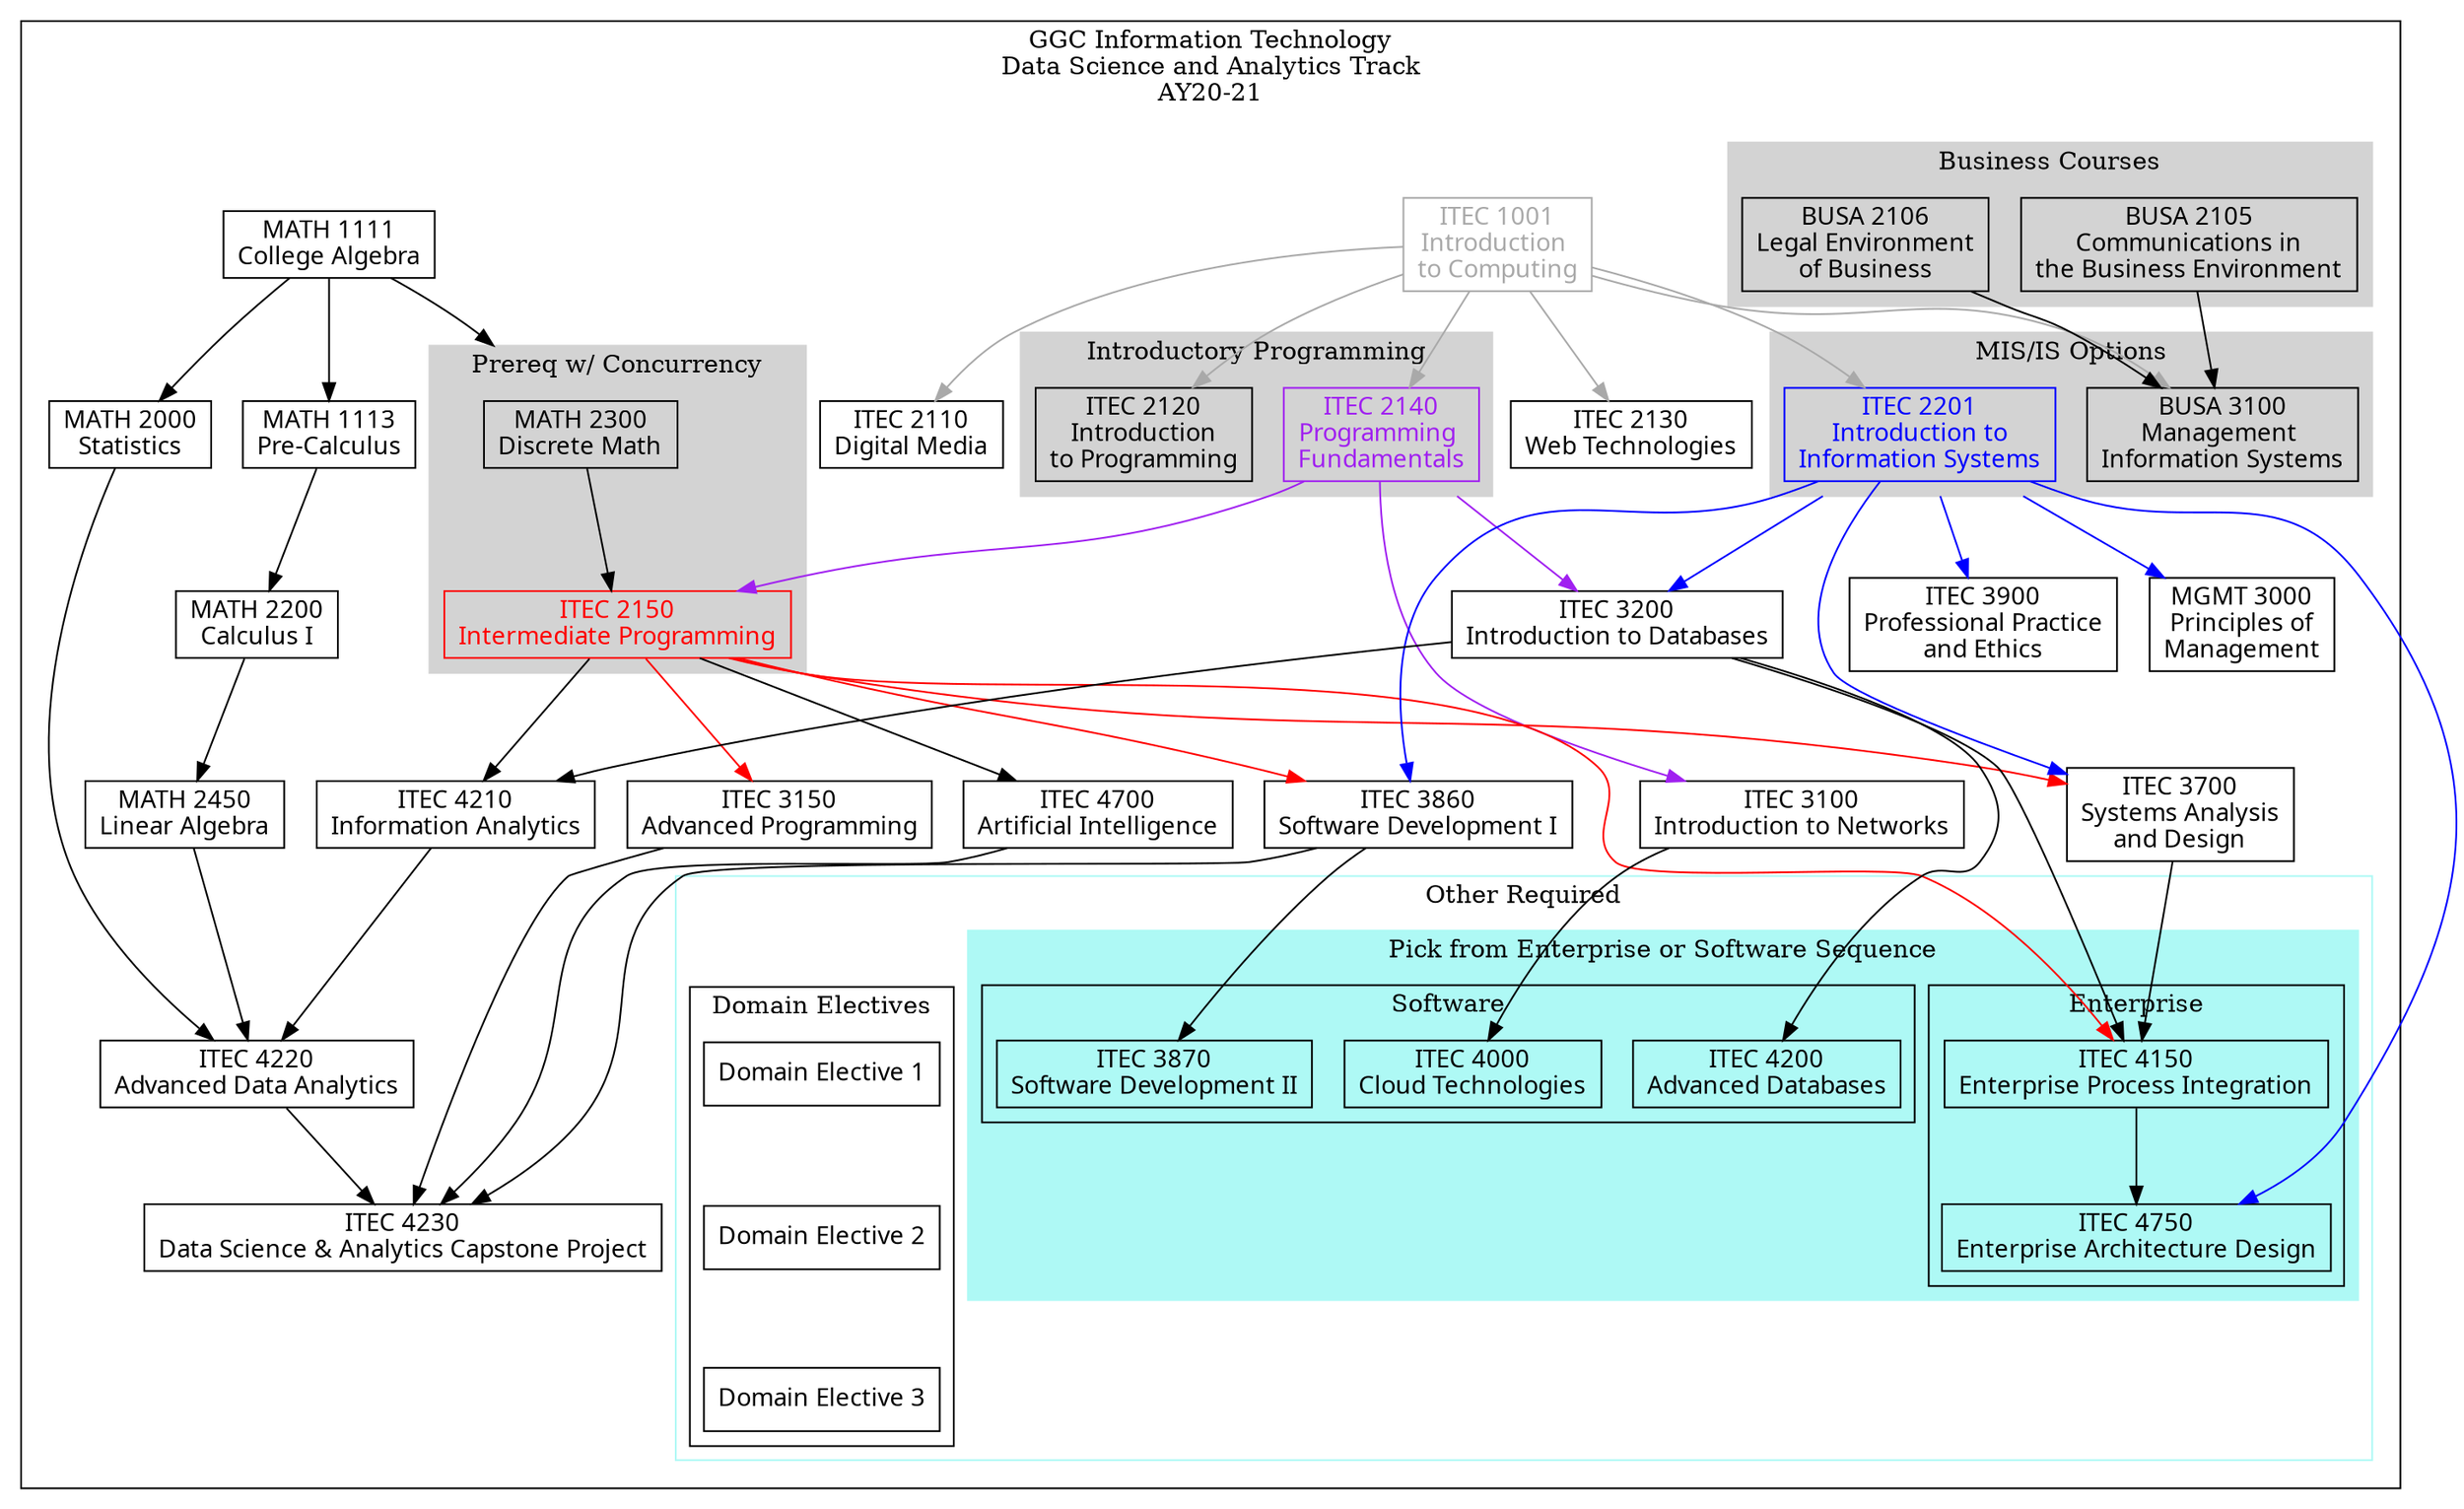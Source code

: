 digraph G {

    node [shape = record, fontname="Sans serif" fontsize="14"];
    compound = true //  needed to link clusters and nodes
    splines = true
    ranksep=0.75

     // All
    itec1001[label = "ITEC 1001\nIntroduction \nto Computing" color=darkgray fontcolor=darkgray]
    itec2110[label = "ITEC 2110\nDigital Media"]
    itec2120[label = "ITEC 2120\nIntroduction\nto Programming"]
    itec2130[label = "ITEC 2130\nWeb Technologies"]
    itec2140[label = "ITEC 2140\nProgramming \nFundamentals" color=purple fontcolor=purple]
    itec2150[label = "ITEC 2150\nIntermediate Programming" color=red fontcolor=red]
    itec2201[label = "ITEC 2201\nIntroduction to\nInformation Systems" color=blue fontcolor=blue]
    itec3100[label = "ITEC 3100\nIntroduction to Networks"]
    itec3200[label = "ITEC 3200\nIntroduction to Databases"]
    itec3900[label = "ITEC 3900\nProfessional Practice\nand Ethics"]
    busa2105[label = "BUSA 2105\nCommunications in\nthe Business Environment"]
    busa2106[label = "BUSA 2106\nLegal Environment\nof Business"]
    busa3100[label = "BUSA 3100\nManagement \nInformation Systems"]
    math1111[label = "MATH 1111\nCollege Algebra"]
    math1113[label = "MATH 1113\nPre-Calculus"]
    math2300[label = "MATH 2300\nDiscrete Math"]
    math2000[label = "MATH 2000\nStatistics"]
    math2200[label = "MATH 2200\nCalculus I"]
    mgmt3000[label = "MGMT 3000\nPrinciples of\nManagement"]

    // Data Science and Analytics
    itec3150[label = "ITEC 3150\nAdvanced Programming"]
    itec3700[label = "ITEC 3700\nSystems Analysis\nand Design"]
    itec3860[label = "ITEC 3860\nSoftware Development I"]
    itec3870[label = "ITEC 3870\nSoftware Development II"]
    itec4150[label = "ITEC 4150\nEnterprise Process Integration"]
    itec4000[label = "ITEC 4000\nCloud Technologies"]
    itec4200[label = "ITEC 4200\nAdvanced Databases"]
    itec4210[label = "ITEC 4210\nInformation Analytics"]
    itec4220[label = "ITEC 4220\nAdvanced Data Analytics"]
    itec4230[label = "ITEC 4230\nData Science & Analytics Capstone Project"]
    itec4750[label = "ITEC 4750\nEnterprise Architecture Design"]
    itec4700[label = "ITEC 4700\nArtificial Intelligence"]
    domain1[label = "Domain Elective 1"]
    domain2[label = "Domain Elective 2"]
    domain3[label = "Domain Elective 3"]
    math2450[label = "MATH 2450\nLinear Algebra"]


    subgraph clusterdsa {
        label="GGC Information Technology\nData Science and Analytics Track\nAY20-21"

        subgraph clusterrequired {
            label=""
            node [style=filled];
            style=filled;

            color="#FFFFFF";

            itec1001 -> itec2110 [color=darkgray]

            itec1001 -> itec2120 [color=darkgray]
            itec1001 -> itec2130 [color=darkgray]
            itec1001 -> itec2201 [color=darkgray]
            itec1001 -> busa3100 [color=darkgray]
            itec2140 -> itec2150 [color=purple]
            itec2140 -> itec3100 [color=purple]
            itec2201 -> itec3200 [ltail=cluster22013100 color=blue]
            itec2140 -> itec3200 [ltail=cluster21202140 color=purple]
            itec2201 -> mgmt3000 [ltail=cluster22013100 color=blue]

            itec2150 -> itec4150 [color=red]
            itec3200 -> itec4150
            itec3700 -> itec4150
            itec2201 -> itec4750 [color=blue]
            itec4150 -> itec4750
            
            busa2106 -> busa3100
            busa2105 -> busa3100
            itec1001 -> itec2140 [color=darkgray]
            itec2150 -> itec3150 [lltail=clusterdiscrete color=red]

            itec2150 -> itec3700 [lltail=clusterdiscrete color=red]
            itec2201 -> itec3700 [color=blue]

            itec2150 -> itec3860 [color=red]
            itec2201 -> itec3860 [color=blue]
            itec3860 -> itec3870
            itec2201 -> itec3900 [ltail=cluster22013100 color=blue]
            itec3100 -> itec4000
            itec2150 -> itec4210
            itec3200 -> itec4210
            itec4210 -> itec4220
            math2000 -> itec4220
            math2200 -> math2450
            math2450 -> itec4220
            itec3860 -> itec4230
            itec4220 -> itec4230
            itec3150 -> itec4230
            itec4700 -> itec4230
            itec2150 -> itec4700

            math1113 -> math2200
            math1111 -> math1113
            math1111 -> math2000
            math1111 -> math2300 [lhead=clusterdiscrete]
           
            itec3200 -> itec4200

            subgraph cluster21202140 {
                label = "Introductory Programming";
                color=lightgrey;
                itec2120
                itec2140
            }
            subgraph cluster22013100 {
                label = "MIS/IS Options";
                color=lightgrey;
                busa3100
                itec2201
            }
            subgraph cluster21052106 {
                label = "Business Courses"
                color=lightgrey;
                busa2105
                busa2106
            }
            
            subgraph clusterdiscrete {
                label = "Prereq w/ Concurrency";
                node [style=filled];
                style=filled;
                color=lightgrey;
                math2300 -> itec2150
            }

            subgraph clusterotherrequired {
                label = "Other Required"
                node [style=filled];
                style=filled;
                graph[style=solid]
                color="#AEF9F5"


                subgraph clusteritecoptions {
                    label = "Pick from Enterprise or Software Sequence"
                    node [style=filled];
                    style=filled;
                    color="#AEF9F5"

                    subgraph clusteritecopt1 {
                        label = "Enterprise";
                        graph[style=solid]
                        color=black
                        itec4150
                        itec4750
                    }

                    subgraph clusteritecopt2 {
                        label = "Software";
                        graph[style=solid]
                        color=black
                        itec3870
                        itec4000
                        itec4200
                    }
                }

                subgraph clusterdomain {
                    label = "Domain Electives";
                    graph[style=solid]
                    color=black
                    domain1 -> domain2 [style="invis"]
                    domain2 -> domain3 [style="invis"]
                }               
            }
        }    
    }
}
